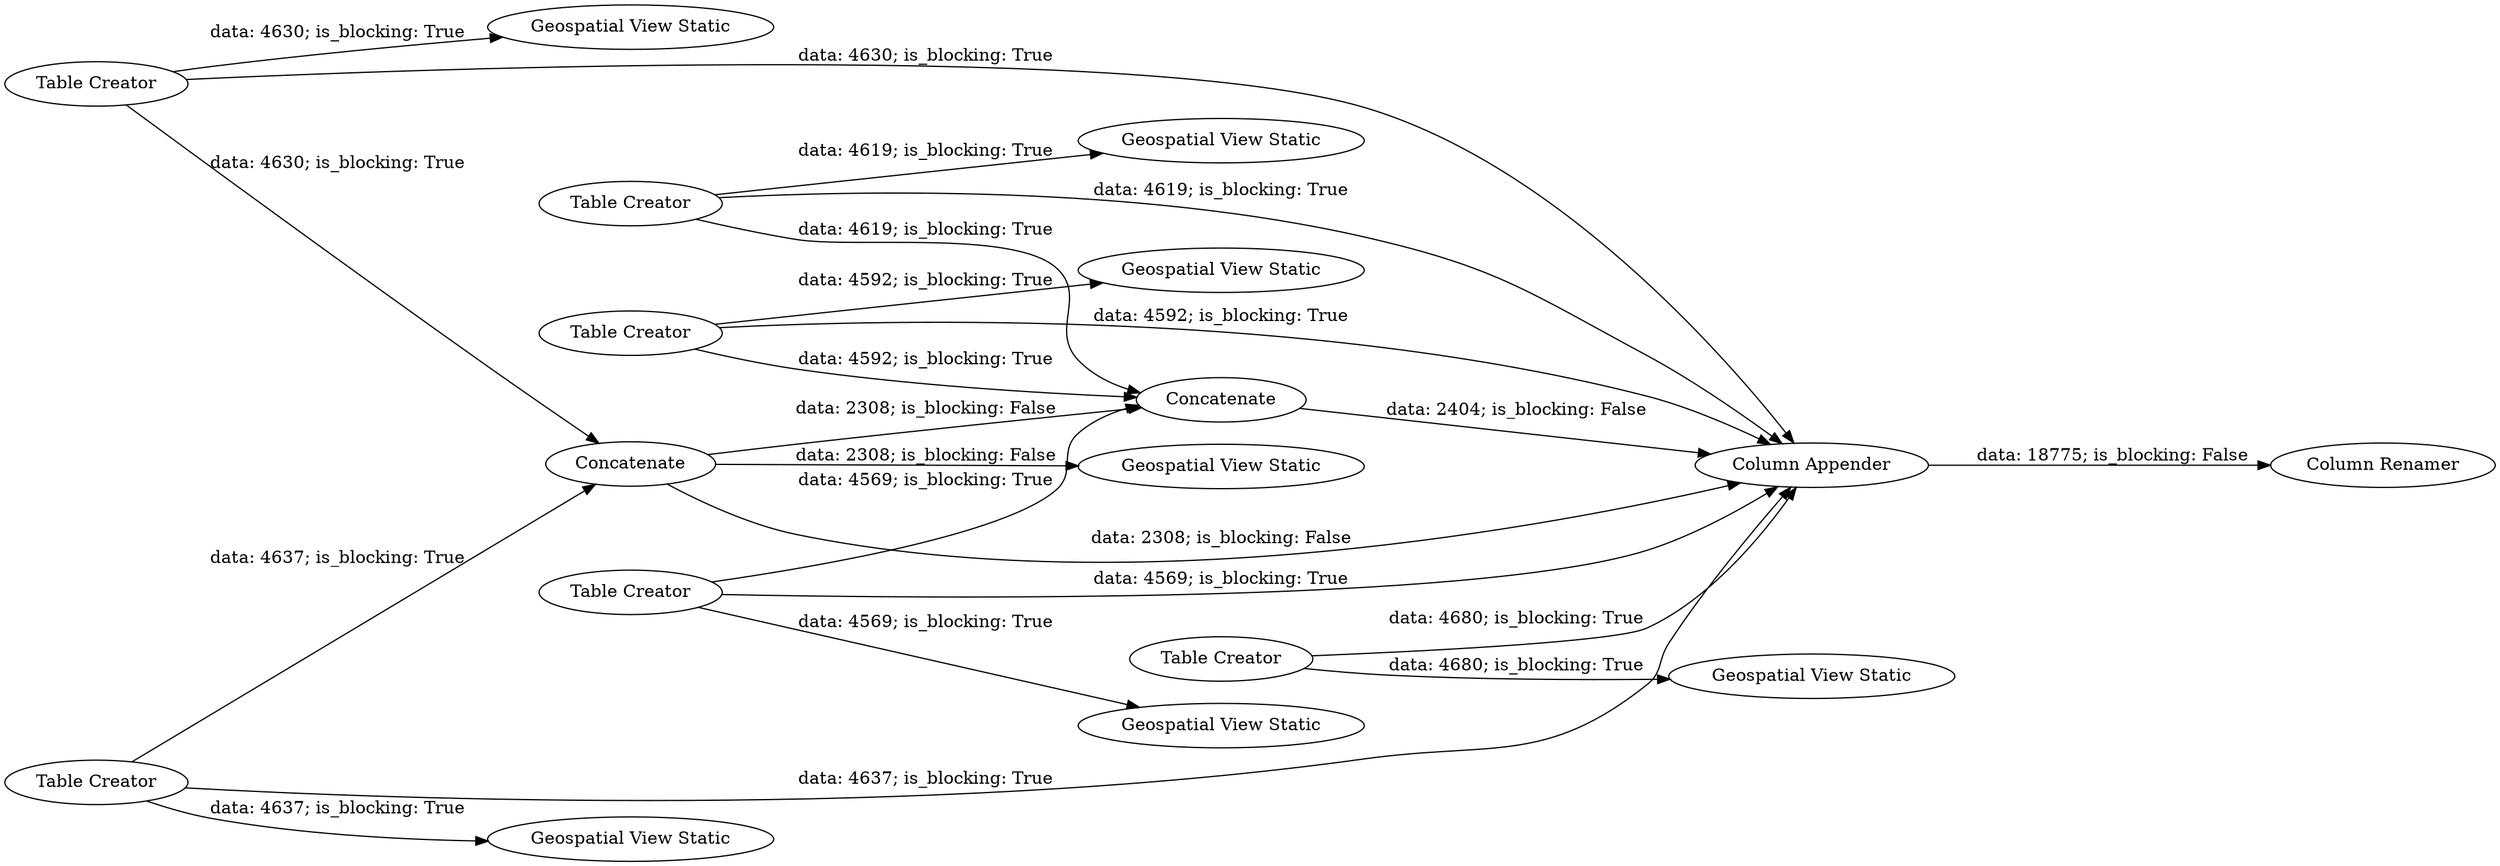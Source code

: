 digraph {
	"-5585630967361088419_26" [label="Geospatial View Static"]
	"-5585630967361088419_92" [label="Table Creator"]
	"-5585630967361088419_89" [label="Table Creator"]
	"-5585630967361088419_29" [label="Geospatial View Static"]
	"-5585630967361088419_94" [label=Concatenate]
	"-5585630967361088419_19" [label="Geospatial View Static"]
	"-5585630967361088419_91" [label="Table Creator"]
	"-5585630967361088419_27" [label="Geospatial View Static"]
	"-5585630967361088419_93" [label="Table Creator"]
	"-5585630967361088419_97" [label="Column Renamer"]
	"-5585630967361088419_21" [label="Geospatial View Static"]
	"-5585630967361088419_95" [label="Column Appender"]
	"-5585630967361088419_35" [label=Concatenate]
	"-5585630967361088419_34" [label="Geospatial View Static"]
	"-5585630967361088419_88" [label="Table Creator"]
	"-5585630967361088419_24" [label="Geospatial View Static"]
	"-5585630967361088419_90" [label="Table Creator"]
	"-5585630967361088419_93" -> "-5585630967361088419_21" [label="data: 4592; is_blocking: True"]
	"-5585630967361088419_91" -> "-5585630967361088419_35" [label="data: 4637; is_blocking: True"]
	"-5585630967361088419_88" -> "-5585630967361088419_95" [label="data: 4569; is_blocking: True"]
	"-5585630967361088419_90" -> "-5585630967361088419_95" [label="data: 4680; is_blocking: True"]
	"-5585630967361088419_35" -> "-5585630967361088419_94" [label="data: 2308; is_blocking: False"]
	"-5585630967361088419_35" -> "-5585630967361088419_95" [label="data: 2308; is_blocking: False"]
	"-5585630967361088419_94" -> "-5585630967361088419_95" [label="data: 2404; is_blocking: False"]
	"-5585630967361088419_95" -> "-5585630967361088419_97" [label="data: 18775; is_blocking: False"]
	"-5585630967361088419_35" -> "-5585630967361088419_34" [label="data: 2308; is_blocking: False"]
	"-5585630967361088419_91" -> "-5585630967361088419_95" [label="data: 4637; is_blocking: True"]
	"-5585630967361088419_88" -> "-5585630967361088419_19" [label="data: 4569; is_blocking: True"]
	"-5585630967361088419_89" -> "-5585630967361088419_95" [label="data: 4619; is_blocking: True"]
	"-5585630967361088419_93" -> "-5585630967361088419_95" [label="data: 4592; is_blocking: True"]
	"-5585630967361088419_89" -> "-5585630967361088419_24" [label="data: 4619; is_blocking: True"]
	"-5585630967361088419_92" -> "-5585630967361088419_35" [label="data: 4630; is_blocking: True"]
	"-5585630967361088419_92" -> "-5585630967361088419_95" [label="data: 4630; is_blocking: True"]
	"-5585630967361088419_88" -> "-5585630967361088419_94" [label="data: 4569; is_blocking: True"]
	"-5585630967361088419_90" -> "-5585630967361088419_29" [label="data: 4680; is_blocking: True"]
	"-5585630967361088419_89" -> "-5585630967361088419_94" [label="data: 4619; is_blocking: True"]
	"-5585630967361088419_93" -> "-5585630967361088419_94" [label="data: 4592; is_blocking: True"]
	"-5585630967361088419_92" -> "-5585630967361088419_26" [label="data: 4630; is_blocking: True"]
	"-5585630967361088419_91" -> "-5585630967361088419_27" [label="data: 4637; is_blocking: True"]
	rankdir=LR
}
